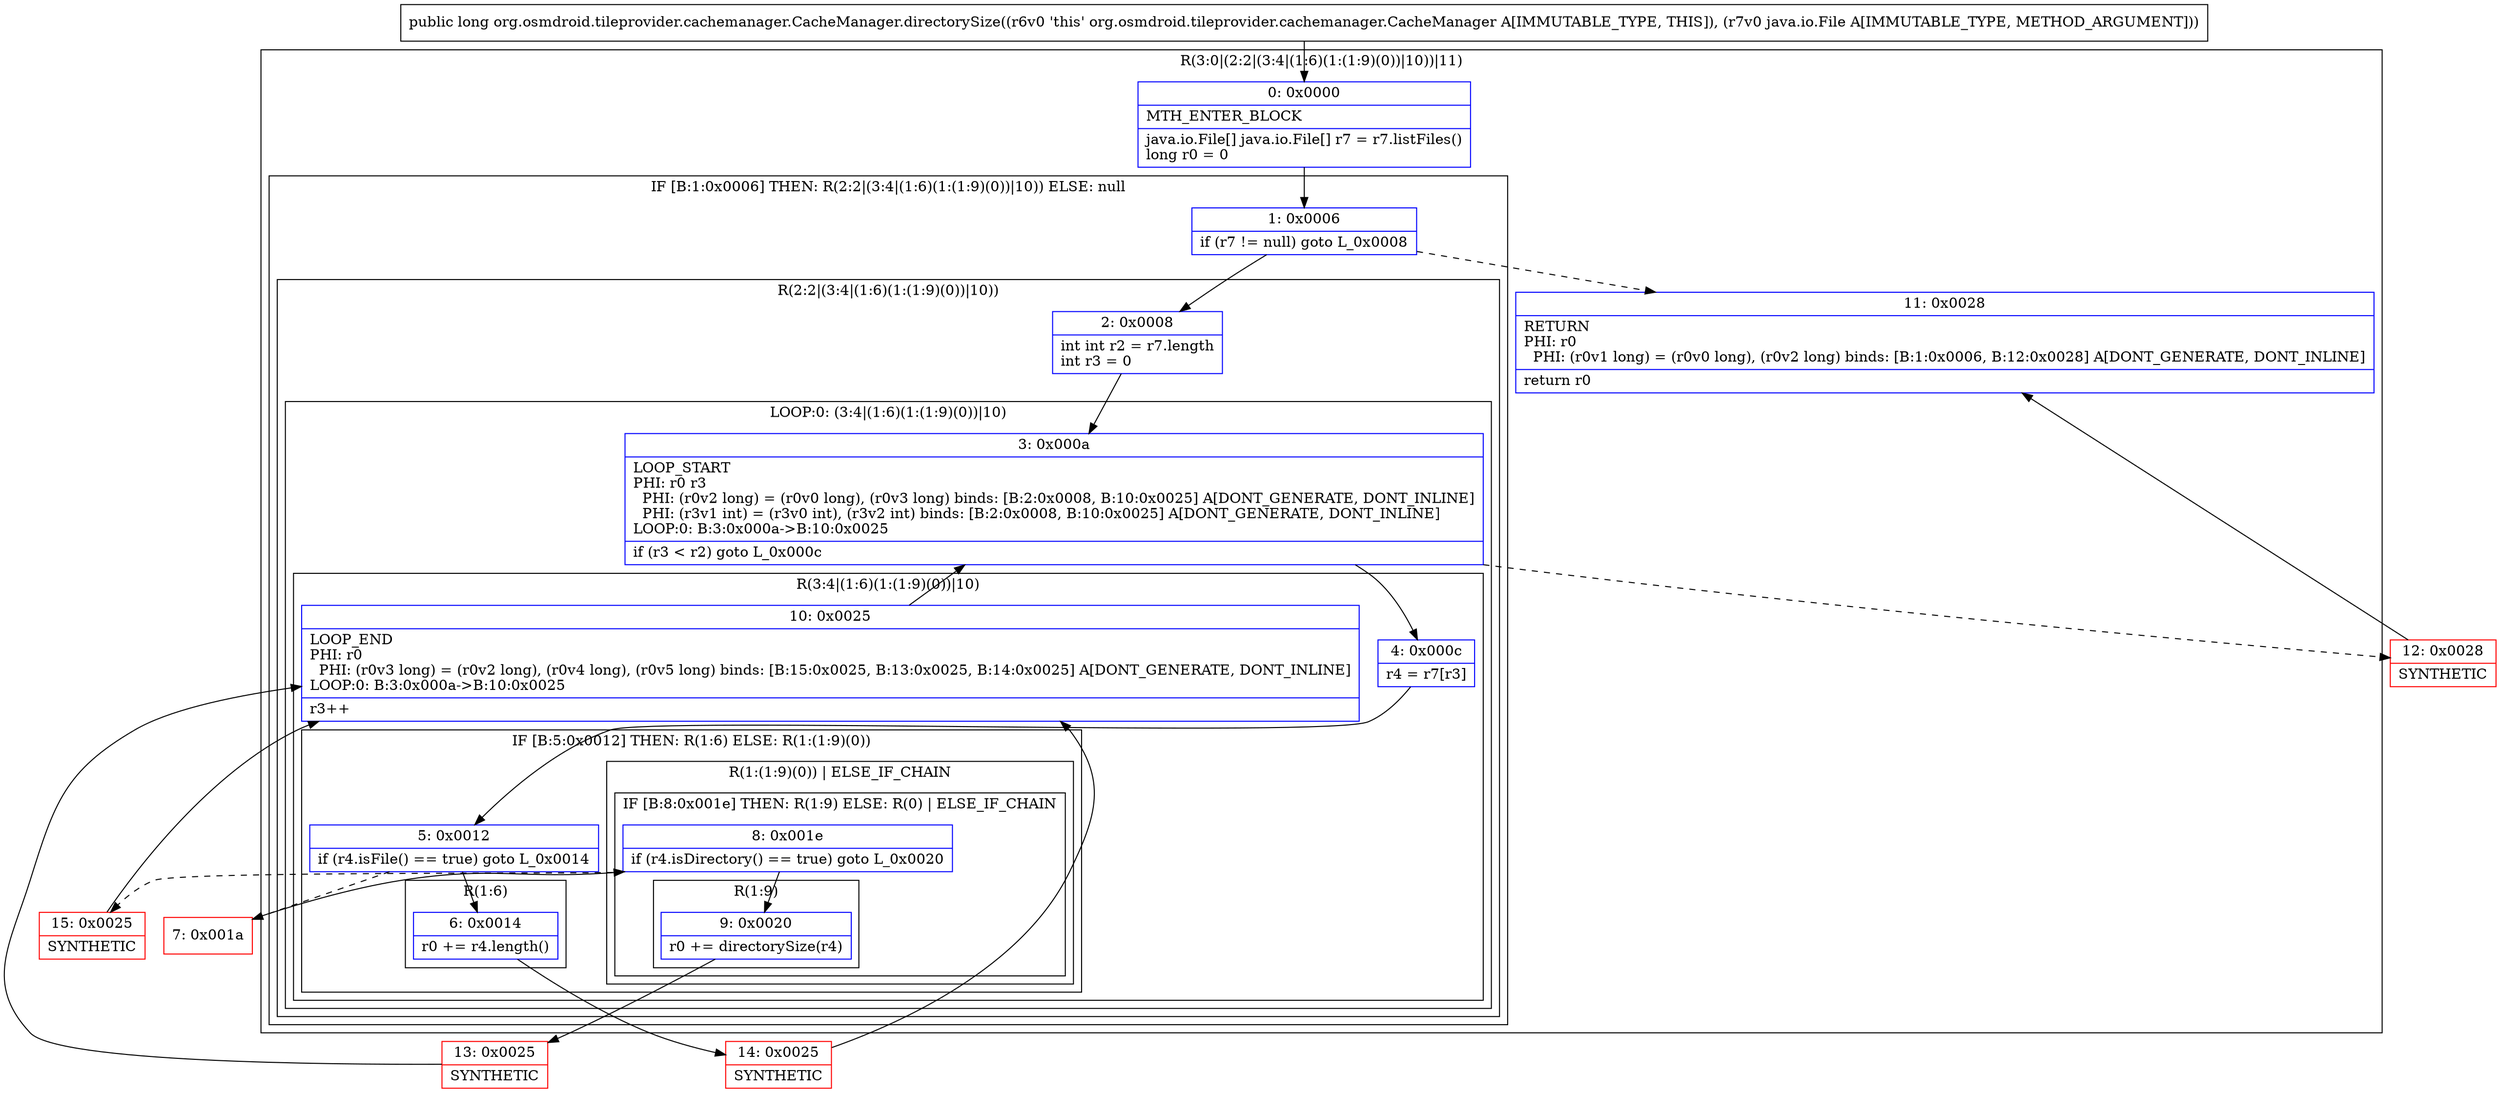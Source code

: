 digraph "CFG fororg.osmdroid.tileprovider.cachemanager.CacheManager.directorySize(Ljava\/io\/File;)J" {
subgraph cluster_Region_273778480 {
label = "R(3:0|(2:2|(3:4|(1:6)(1:(1:9)(0))|10))|11)";
node [shape=record,color=blue];
Node_0 [shape=record,label="{0\:\ 0x0000|MTH_ENTER_BLOCK\l|java.io.File[] java.io.File[] r7 = r7.listFiles()\llong r0 = 0\l}"];
subgraph cluster_IfRegion_514710068 {
label = "IF [B:1:0x0006] THEN: R(2:2|(3:4|(1:6)(1:(1:9)(0))|10)) ELSE: null";
node [shape=record,color=blue];
Node_1 [shape=record,label="{1\:\ 0x0006|if (r7 != null) goto L_0x0008\l}"];
subgraph cluster_Region_1052855371 {
label = "R(2:2|(3:4|(1:6)(1:(1:9)(0))|10))";
node [shape=record,color=blue];
Node_2 [shape=record,label="{2\:\ 0x0008|int int r2 = r7.length\lint r3 = 0\l}"];
subgraph cluster_LoopRegion_1764645186 {
label = "LOOP:0: (3:4|(1:6)(1:(1:9)(0))|10)";
node [shape=record,color=blue];
Node_3 [shape=record,label="{3\:\ 0x000a|LOOP_START\lPHI: r0 r3 \l  PHI: (r0v2 long) = (r0v0 long), (r0v3 long) binds: [B:2:0x0008, B:10:0x0025] A[DONT_GENERATE, DONT_INLINE]\l  PHI: (r3v1 int) = (r3v0 int), (r3v2 int) binds: [B:2:0x0008, B:10:0x0025] A[DONT_GENERATE, DONT_INLINE]\lLOOP:0: B:3:0x000a\-\>B:10:0x0025\l|if (r3 \< r2) goto L_0x000c\l}"];
subgraph cluster_Region_234724835 {
label = "R(3:4|(1:6)(1:(1:9)(0))|10)";
node [shape=record,color=blue];
Node_4 [shape=record,label="{4\:\ 0x000c|r4 = r7[r3]\l}"];
subgraph cluster_IfRegion_57367338 {
label = "IF [B:5:0x0012] THEN: R(1:6) ELSE: R(1:(1:9)(0))";
node [shape=record,color=blue];
Node_5 [shape=record,label="{5\:\ 0x0012|if (r4.isFile() == true) goto L_0x0014\l}"];
subgraph cluster_Region_1627780884 {
label = "R(1:6)";
node [shape=record,color=blue];
Node_6 [shape=record,label="{6\:\ 0x0014|r0 += r4.length()\l}"];
}
subgraph cluster_Region_785588516 {
label = "R(1:(1:9)(0)) | ELSE_IF_CHAIN\l";
node [shape=record,color=blue];
subgraph cluster_IfRegion_1102014612 {
label = "IF [B:8:0x001e] THEN: R(1:9) ELSE: R(0) | ELSE_IF_CHAIN\l";
node [shape=record,color=blue];
Node_8 [shape=record,label="{8\:\ 0x001e|if (r4.isDirectory() == true) goto L_0x0020\l}"];
subgraph cluster_Region_294253419 {
label = "R(1:9)";
node [shape=record,color=blue];
Node_9 [shape=record,label="{9\:\ 0x0020|r0 += directorySize(r4)\l}"];
}
subgraph cluster_Region_1523637674 {
label = "R(0)";
node [shape=record,color=blue];
}
}
}
}
Node_10 [shape=record,label="{10\:\ 0x0025|LOOP_END\lPHI: r0 \l  PHI: (r0v3 long) = (r0v2 long), (r0v4 long), (r0v5 long) binds: [B:15:0x0025, B:13:0x0025, B:14:0x0025] A[DONT_GENERATE, DONT_INLINE]\lLOOP:0: B:3:0x000a\-\>B:10:0x0025\l|r3++\l}"];
}
}
}
}
Node_11 [shape=record,label="{11\:\ 0x0028|RETURN\lPHI: r0 \l  PHI: (r0v1 long) = (r0v0 long), (r0v2 long) binds: [B:1:0x0006, B:12:0x0028] A[DONT_GENERATE, DONT_INLINE]\l|return r0\l}"];
}
Node_7 [shape=record,color=red,label="{7\:\ 0x001a}"];
Node_12 [shape=record,color=red,label="{12\:\ 0x0028|SYNTHETIC\l}"];
Node_13 [shape=record,color=red,label="{13\:\ 0x0025|SYNTHETIC\l}"];
Node_14 [shape=record,color=red,label="{14\:\ 0x0025|SYNTHETIC\l}"];
Node_15 [shape=record,color=red,label="{15\:\ 0x0025|SYNTHETIC\l}"];
MethodNode[shape=record,label="{public long org.osmdroid.tileprovider.cachemanager.CacheManager.directorySize((r6v0 'this' org.osmdroid.tileprovider.cachemanager.CacheManager A[IMMUTABLE_TYPE, THIS]), (r7v0 java.io.File A[IMMUTABLE_TYPE, METHOD_ARGUMENT])) }"];
MethodNode -> Node_0;
Node_0 -> Node_1;
Node_1 -> Node_2;
Node_1 -> Node_11[style=dashed];
Node_2 -> Node_3;
Node_3 -> Node_4;
Node_3 -> Node_12[style=dashed];
Node_4 -> Node_5;
Node_5 -> Node_6;
Node_5 -> Node_7[style=dashed];
Node_6 -> Node_14;
Node_8 -> Node_9;
Node_8 -> Node_15[style=dashed];
Node_9 -> Node_13;
Node_10 -> Node_3;
Node_7 -> Node_8;
Node_12 -> Node_11;
Node_13 -> Node_10;
Node_14 -> Node_10;
Node_15 -> Node_10;
}

